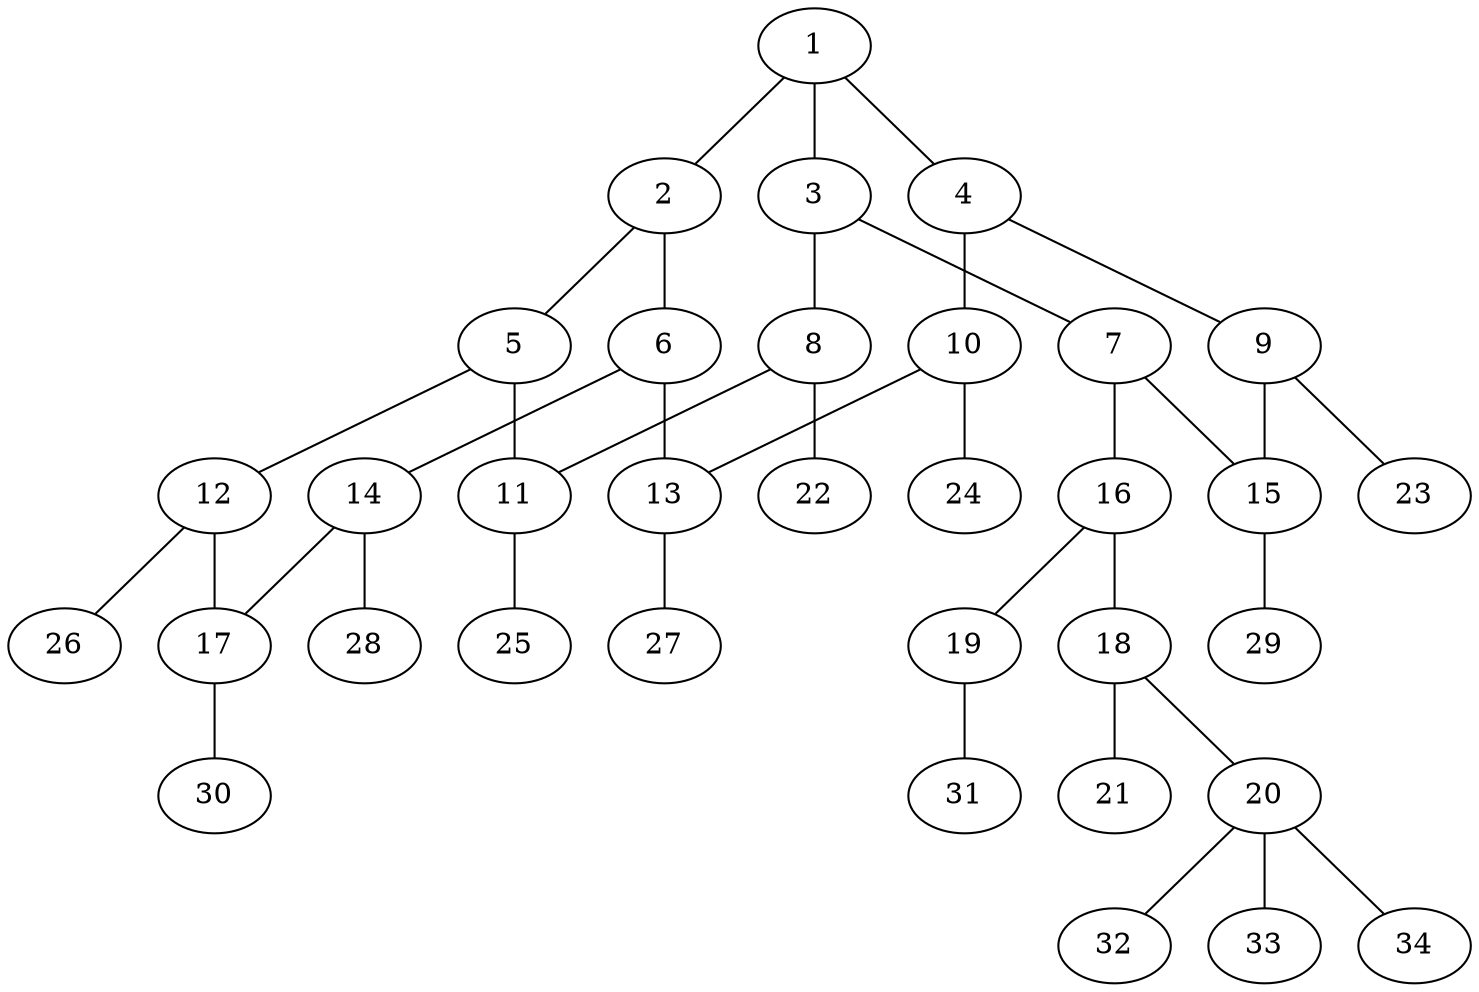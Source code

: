 graph molecule_855 {
	1	 [chem=C];
	2	 [chem=C];
	1 -- 2	 [valence=1];
	3	 [chem=C];
	1 -- 3	 [valence=2];
	4	 [chem=C];
	1 -- 4	 [valence=1];
	5	 [chem=C];
	2 -- 5	 [valence=1];
	6	 [chem=C];
	2 -- 6	 [valence=2];
	7	 [chem=C];
	3 -- 7	 [valence=1];
	8	 [chem=C];
	3 -- 8	 [valence=1];
	9	 [chem=C];
	4 -- 9	 [valence=2];
	10	 [chem=C];
	4 -- 10	 [valence=1];
	11	 [chem=C];
	5 -- 11	 [valence=1];
	12	 [chem=C];
	5 -- 12	 [valence=2];
	13	 [chem=C];
	6 -- 13	 [valence=1];
	14	 [chem=C];
	6 -- 14	 [valence=1];
	15	 [chem=C];
	7 -- 15	 [valence=2];
	16	 [chem=N];
	7 -- 16	 [valence=1];
	8 -- 11	 [valence=2];
	22	 [chem=H];
	8 -- 22	 [valence=1];
	9 -- 15	 [valence=1];
	23	 [chem=H];
	9 -- 23	 [valence=1];
	10 -- 13	 [valence=2];
	24	 [chem=H];
	10 -- 24	 [valence=1];
	25	 [chem=H];
	11 -- 25	 [valence=1];
	17	 [chem=C];
	12 -- 17	 [valence=1];
	26	 [chem=H];
	12 -- 26	 [valence=1];
	27	 [chem=H];
	13 -- 27	 [valence=1];
	14 -- 17	 [valence=2];
	28	 [chem=H];
	14 -- 28	 [valence=1];
	29	 [chem=H];
	15 -- 29	 [valence=1];
	18	 [chem=C];
	16 -- 18	 [valence=1];
	19	 [chem=O];
	16 -- 19	 [valence=1];
	30	 [chem=H];
	17 -- 30	 [valence=1];
	20	 [chem=C];
	18 -- 20	 [valence=1];
	21	 [chem=O];
	18 -- 21	 [valence=2];
	31	 [chem=H];
	19 -- 31	 [valence=1];
	32	 [chem=H];
	20 -- 32	 [valence=1];
	33	 [chem=H];
	20 -- 33	 [valence=1];
	34	 [chem=H];
	20 -- 34	 [valence=1];
}

